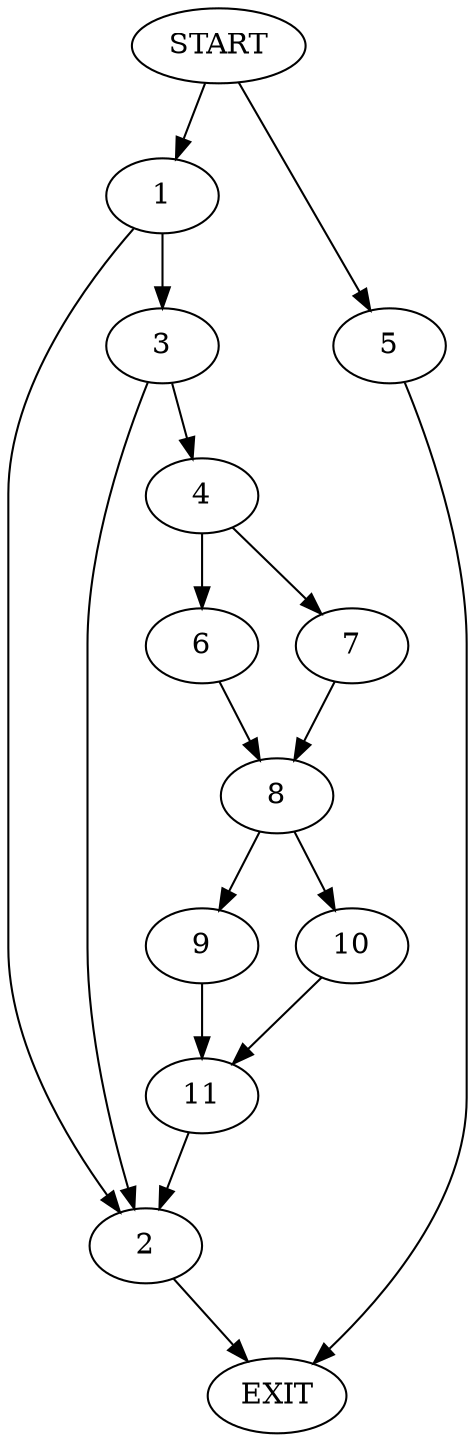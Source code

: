 digraph {
0 [label="START"]
12 [label="EXIT"]
0 -> 1
1 -> 2
1 -> 3
2 -> 12
3 -> 2
3 -> 4
0 -> 5
5 -> 12
4 -> 6
4 -> 7
7 -> 8
6 -> 8
8 -> 9
8 -> 10
9 -> 11
10 -> 11
11 -> 2
}
